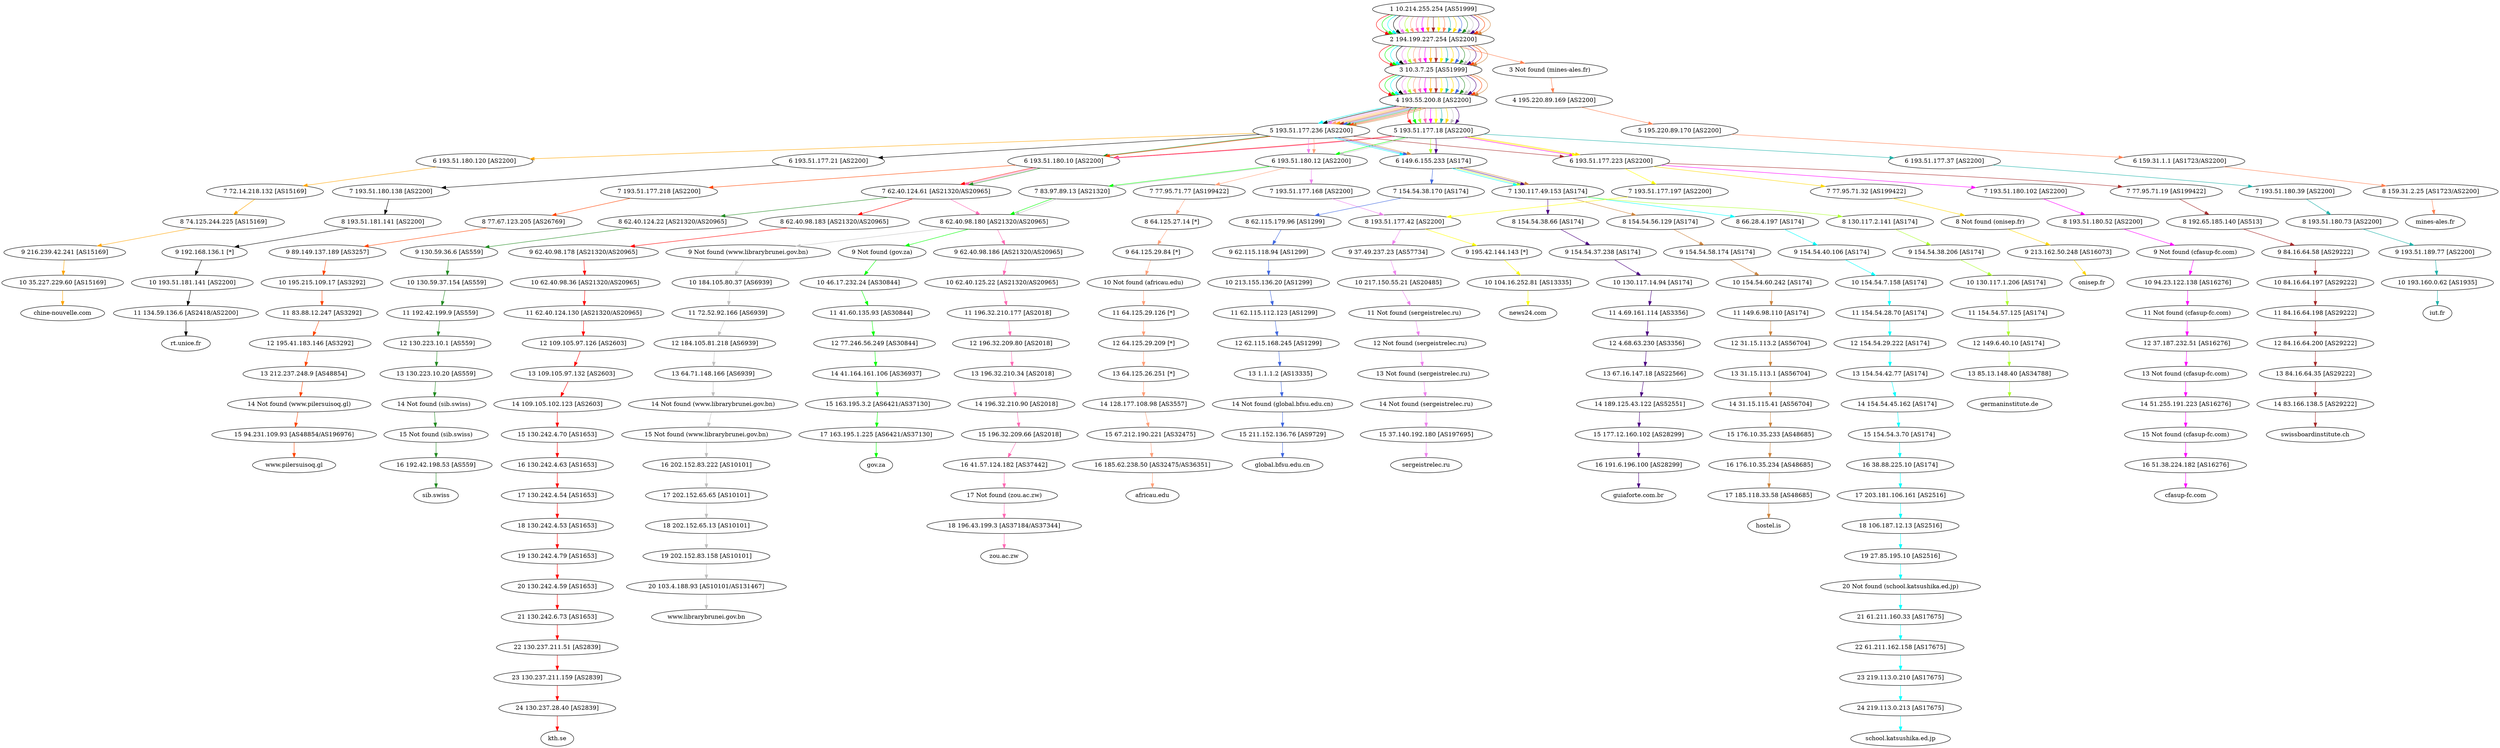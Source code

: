 digraph traceroute { 
 "1 10.214.255.254 [AS51999]"  ->  "2 194.199.227.254 [AS2200]"  ->  "3 10.3.7.25 [AS51999]"  ->  "4 193.55.200.8 [AS2200]"  ->  "5 193.51.177.18 [AS2200]"  ->  "6 193.51.180.10 [AS2200]"  ->  "7 62.40.124.61 [AS21320/AS20965]"  ->  "8 62.40.98.183 [AS21320/AS20965]"  ->  "9 62.40.98.178 [AS21320/AS20965]"  ->  "10 62.40.98.36 [AS21320/AS20965]"  ->  "11 62.40.124.130 [AS21320/AS20965]"  ->  "12 109.105.97.126 [AS2603]"  ->  "13 109.105.97.132 [AS2603]"  ->  "14 109.105.102.123 [AS2603]"  ->  "15 130.242.4.70 [AS1653]"  ->  "16 130.242.4.63 [AS1653]"  ->  "17 130.242.4.54 [AS1653]"  ->  "18 130.242.4.53 [AS1653]"  ->  "19 130.242.4.79 [AS1653]"  ->  "20 130.242.4.59 [AS1653]"  ->  "21 130.242.6.73 [AS1653]"  ->  "22 130.237.211.51 [AS2839]"  ->  "23 130.237.211.159 [AS2839]"  ->  "24 130.237.28.40 [AS2839]" -> "kth.se" [shape=box,color=red];
 "1 10.214.255.254 [AS51999]"  ->  "2 194.199.227.254 [AS2200]"  ->  "3 10.3.7.25 [AS51999]"  ->  "4 193.55.200.8 [AS2200]"  ->  "5 193.51.177.18 [AS2200]"  ->  "6 193.51.180.12 [AS2200]"  ->  "7 83.97.89.13 [AS21320]"  ->  "8 62.40.98.180 [AS21320/AS20965]" ->"9 Not found (gov.za)" ->  "10 46.17.232.24 [AS30844]"  ->  "11 41.60.135.93 [AS30844]"  ->  "12 77.246.56.249 [AS30844]"  ->  "14 41.164.161.106 [AS36937]"  ->  "15 163.195.3.2 [AS6421/AS37130]"  ->  "17 163.195.1.225 [AS6421/AS37130]" -> "gov.za" [shape=box,color=green];
 "1 10.214.255.254 [AS51999]"  ->  "2 194.199.227.254 [AS2200]"  ->  "3 10.3.7.25 [AS51999]"  ->  "4 193.55.200.8 [AS2200]"  ->  "5 193.51.177.236 [AS2200]"  ->  "6 149.6.155.233 [AS174]"  ->  "7 130.117.49.153 [AS174]"  ->  "8 66.28.4.197 [AS174]"  ->  "9 154.54.40.106 [AS174]"  ->  "10 154.54.7.158 [AS174]"  ->  "11 154.54.28.70 [AS174]"  ->  "12 154.54.29.222 [AS174]"  ->  "13 154.54.42.77 [AS174]"  ->  "14 154.54.45.162 [AS174]"  ->  "15 154.54.3.70 [AS174]"  ->  "16 38.88.225.10 [AS174]"  ->  "17 203.181.106.161 [AS2516]"  ->  "18 106.187.12.13 [AS2516]"  ->  "19 27.85.195.10 [AS2516]" ->"20 Not found (school.katsushika.ed.jp)" ->  "21 61.211.160.33 [AS17675]"  ->  "22 61.211.162.158 [AS17675]"  ->  "23 219.113.0.210 [AS17675]"  ->  "24 219.113.0.213 [AS17675]" -> "school.katsushika.ed.jp" [shape=box,color=cyan];
 "1 10.214.255.254 [AS51999]"  ->  "2 194.199.227.254 [AS2200]"  ->  "3 10.3.7.25 [AS51999]"  ->  "4 193.55.200.8 [AS2200]"  ->  "5 193.51.177.236 [AS2200]"  ->  "6 193.51.177.21 [AS2200]"  ->  "7 193.51.180.138 [AS2200]"  ->  "8 193.51.181.141 [AS2200]"  ->  "9 192.168.136.1 [*]"  ->  "10 193.51.181.141 [AS2200]"  ->  "11 134.59.136.6 [AS2418/AS2200]" -> "rt.unice.fr" [shape=box,color=black];
 "1 10.214.255.254 [AS51999]"  ->  "2 194.199.227.254 [AS2200]"  ->  "3 10.3.7.25 [AS51999]"  ->  "4 193.55.200.8 [AS2200]"  ->  "5 193.51.177.236 [AS2200]"  ->  "6 193.51.180.12 [AS2200]"  ->  "7 193.51.177.168 [AS2200]"  ->  "8 193.51.177.42 [AS2200]"  ->  "9 37.49.237.23 [AS57734]"  ->  "10 217.150.55.21 [AS20485]" ->"11 Not found (sergeistrelec.ru)"->"12 Not found (sergeistrelec.ru)"->"13 Not found (sergeistrelec.ru)"->"14 Not found (sergeistrelec.ru)" ->  "15 37.140.192.180 [AS197695]" -> "sergeistrelec.ru" [shape=box,color=violet];
 "1 10.214.255.254 [AS51999]"  ->  "2 194.199.227.254 [AS2200]"  ->  "3 10.3.7.25 [AS51999]"  ->  "4 193.55.200.8 [AS2200]"  ->  "5 193.51.177.18 [AS2200]"  ->  "6 149.6.155.233 [AS174]"  ->  "7 130.117.49.153 [AS174]"  ->  "8 130.117.2.141 [AS174]"  ->  "9 154.54.38.206 [AS174]"  ->  "10 130.117.1.206 [AS174]"  ->  "11 154.54.57.125 [AS174]"  ->  "12 149.6.40.10 [AS174]"  ->  "13 85.13.148.40 [AS34788]" -> "germaninstitute.de" [shape=box,color=greenyellow];
 "1 10.214.255.254 [AS51999]"  ->  "2 194.199.227.254 [AS2200]"  ->  "3 10.3.7.25 [AS51999]"  ->  "4 193.55.200.8 [AS2200]"  ->  "5 193.51.177.236 [AS2200]"  ->  "6 193.51.180.12 [AS2200]"  ->  "7 77.95.71.77 [AS199422]"  ->  "8 64.125.27.14 [*]"  ->  "9 64.125.29.84 [*]" ->"10 Not found (africau.edu)" ->  "11 64.125.29.126 [*]"  ->  "12 64.125.29.209 [*]"  ->  "13 64.125.26.251 [*]"  ->  "14 128.177.108.98 [AS3557]"  ->  "15 67.212.190.221 [AS32475]"  ->  "16 185.62.238.50 [AS32475/AS36351]" -> "africau.edu" [shape=box,color=lightsalmon];
 "1 10.214.255.254 [AS51999]"  ->  "2 194.199.227.254 [AS2200]"  ->  "3 10.3.7.25 [AS51999]"  ->  "4 193.55.200.8 [AS2200]"  ->  "5 193.51.177.18 [AS2200]"  ->  "6 193.51.180.10 [AS2200]"  ->  "7 62.40.124.61 [AS21320/AS20965]"  ->  "8 62.40.98.180 [AS21320/AS20965]"  ->  "9 62.40.98.186 [AS21320/AS20965]"  ->  "10 62.40.125.22 [AS21320/AS20965]"  ->  "11 196.32.210.177 [AS2018]"  ->  "12 196.32.209.80 [AS2018]"  ->  "13 196.32.210.34 [AS2018]"  ->  "14 196.32.210.90 [AS2018]"  ->  "15 196.32.209.66 [AS2018]"  ->  "16 41.57.124.182 [AS37442]" ->"17 Not found (zou.ac.zw)" ->  "18 196.43.199.3 [AS37184/AS37344]" -> "zou.ac.zw" [shape=box,color=hotpink];
 "1 10.214.255.254 [AS51999]"  ->  "2 194.199.227.254 [AS2200]"  ->  "3 10.3.7.25 [AS51999]"  ->  "4 193.55.200.8 [AS2200]"  ->  "5 193.51.177.18 [AS2200]"  ->  "6 193.51.177.223 [AS2200]"  ->  "7 193.51.180.102 [AS2200]"  ->  "8 193.51.180.52 [AS2200]" ->"9 Not found (cfasup-fc.com)" ->  "10 94.23.122.138 [AS16276]" ->"11 Not found (cfasup-fc.com)" ->  "12 37.187.232.51 [AS16276]" ->"13 Not found (cfasup-fc.com)" ->  "14 51.255.191.223 [AS16276]" ->"15 Not found (cfasup-fc.com)" ->  "16 51.38.224.182 [AS16276]" -> "cfasup-fc.com" [shape=box,color=magenta];
 "1 10.214.255.254 [AS51999]"  ->  "2 194.199.227.254 [AS2200]"  ->  "3 10.3.7.25 [AS51999]"  ->  "4 193.55.200.8 [AS2200]"  ->  "5 193.51.177.236 [AS2200]"  ->  "6 193.51.180.120 [AS2200]"  ->  "7 72.14.218.132 [AS15169]"  ->  "8 74.125.244.225 [AS15169]"  ->  "9 216.239.42.241 [AS15169]"  ->  "10 35.227.229.60 [AS15169]" -> "chine-nouvelle.com" [shape=box,color=orange];
 "1 10.214.255.254 [AS51999]"  ->  "2 194.199.227.254 [AS2200]"  ->  "3 10.3.7.25 [AS51999]"  ->  "4 193.55.200.8 [AS2200]"  ->  "5 193.51.177.236 [AS2200]"  ->  "6 193.51.177.223 [AS2200]"  ->  "7 77.95.71.19 [AS199422]"  ->  "8 192.65.185.140 [AS513]"  ->  "9 84.16.64.58 [AS29222]"  ->  "10 84.16.64.197 [AS29222]"  ->  "11 84.16.64.198 [AS29222]"  ->  "12 84.16.64.200 [AS29222]"  ->  "13 84.16.64.35 [AS29222]"  ->  "14 83.166.138.5 [AS29222]" -> "swissboardinstitute.ch" [shape=box,color=brown];
 "1 10.214.255.254 [AS51999]"  ->  "2 194.199.227.254 [AS2200]"  ->  "3 10.3.7.25 [AS51999]"  ->  "4 193.55.200.8 [AS2200]"  ->  "5 193.51.177.18 [AS2200]"  ->  "6 193.51.177.223 [AS2200]"  ->  "7 193.51.177.197 [AS2200]"  ->  "8 193.51.177.42 [AS2200]"  ->  "9 195.42.144.143 [*]"  ->  "10 104.16.252.81 [AS13335]" -> "news24.com" [shape=box,color=yellow];
 "1 10.214.255.254 [AS51999]"  ->  "2 194.199.227.254 [AS2200]" ->"3 Not found (mines-ales.fr)" ->  "4 195.220.89.169 [AS2200]"  ->  "5 195.220.89.170 [AS2200]"  ->  "6 159.31.1.1 [AS1723/AS2200]"  ->  "8 159.31.2.25 [AS1723/AS2200]" -> "mines-ales.fr" [shape=box,color=coral];
 "1 10.214.255.254 [AS51999]"  ->  "2 194.199.227.254 [AS2200]"  ->  "3 10.3.7.25 [AS51999]"  ->  "4 193.55.200.8 [AS2200]"  ->  "5 193.51.177.18 [AS2200]"  ->  "6 193.51.177.37 [AS2200]"  ->  "7 193.51.180.39 [AS2200]"  ->  "8 193.51.180.73 [AS2200]"  ->  "9 193.51.189.77 [AS2200]"  ->  "10 193.160.0.62 [AS1935]" -> "iut.fr" [shape=box,color=lightseagreen];
 "1 10.214.255.254 [AS51999]"  ->  "2 194.199.227.254 [AS2200]"  ->  "3 10.3.7.25 [AS51999]"  ->  "4 193.55.200.8 [AS2200]"  ->  "5 193.51.177.18 [AS2200]"  ->  "6 193.51.177.223 [AS2200]"  ->  "7 77.95.71.32 [AS199422]" ->"8 Not found (onisep.fr)" ->  "9 213.162.50.248 [AS16073]" -> "onisep.fr" [shape=box,color=gold];
 "1 10.214.255.254 [AS51999]"  ->  "2 194.199.227.254 [AS2200]"  ->  "3 10.3.7.25 [AS51999]"  ->  "4 193.55.200.8 [AS2200]"  ->  "5 193.51.177.236 [AS2200]"  ->  "6 149.6.155.233 [AS174]"  ->  "7 154.54.38.170 [AS174]"  ->  "8 62.115.179.96 [AS1299]"  ->  "9 62.115.118.94 [AS1299]"  ->  "10 213.155.136.20 [AS1299]"  ->  "11 62.115.112.123 [AS1299]"  ->  "12 62.115.168.245 [AS1299]"  ->  "13 1.1.1.2 [AS13335]" ->"14 Not found (global.bfsu.edu.cn)" ->  "15 211.152.136.76 [AS9729]" -> "global.bfsu.edu.cn" [shape=box,color=royalblue];
 "1 10.214.255.254 [AS51999]"  ->  "2 194.199.227.254 [AS2200]"  ->  "3 10.3.7.25 [AS51999]"  ->  "4 193.55.200.8 [AS2200]"  ->  "5 193.51.177.236 [AS2200]"  ->  "6 193.51.180.10 [AS2200]"  ->  "7 62.40.124.61 [AS21320/AS20965]"  ->  "8 62.40.124.22 [AS21320/AS20965]"  ->  "9 130.59.36.6 [AS559]"  ->  "10 130.59.37.154 [AS559]"  ->  "11 192.42.199.9 [AS559]"  ->  "12 130.223.10.1 [AS559]"  ->  "13 130.223.10.20 [AS559]" ->"14 Not found (sib.swiss)"->"15 Not found (sib.swiss)" ->  "16 192.42.198.53 [AS559]" -> "sib.swiss" [shape=box,color=forestgreen];
 "1 10.214.255.254 [AS51999]"  ->  "2 194.199.227.254 [AS2200]"  ->  "3 10.3.7.25 [AS51999]"  ->  "4 193.55.200.8 [AS2200]"  ->  "5 193.51.177.18 [AS2200]"  ->  "6 193.51.180.12 [AS2200]"  ->  "7 83.97.89.13 [AS21320]"  ->  "8 62.40.98.180 [AS21320/AS20965]" ->"9 Not found (www.librarybrunei.gov.bn)" ->  "10 184.105.80.37 [AS6939]"  ->  "11 72.52.92.166 [AS6939]"  ->  "12 184.105.81.218 [AS6939]"  ->  "13 64.71.148.166 [AS6939]" ->"14 Not found (www.librarybrunei.gov.bn)"->"15 Not found (www.librarybrunei.gov.bn)" ->  "16 202.152.83.222 [AS10101]"  ->  "17 202.152.65.65 [AS10101]"  ->  "18 202.152.65.13 [AS10101]"  ->  "19 202.152.83.158 [AS10101]"  ->  "20 103.4.188.93 [AS10101/AS131467]" -> "www.librarybrunei.gov.bn" [shape=box,color=grey];
 "1 10.214.255.254 [AS51999]"  ->  "2 194.199.227.254 [AS2200]"  ->  "3 10.3.7.25 [AS51999]"  ->  "4 193.55.200.8 [AS2200]"  ->  "5 193.51.177.18 [AS2200]"  ->  "6 149.6.155.233 [AS174]"  ->  "7 130.117.49.153 [AS174]"  ->  "8 154.54.38.66 [AS174]"  ->  "9 154.54.37.238 [AS174]"  ->  "10 130.117.14.94 [AS174]"  ->  "11 4.69.161.114 [AS3356]"  ->  "12 4.68.63.230 [AS3356]"  ->  "13 67.16.147.18 [AS22566]"  ->  "14 189.125.43.122 [AS52551]"  ->  "15 177.12.160.102 [AS28299]"  ->  "16 191.6.196.100 [AS28299]" -> "guiaforte.com.br" [shape=box,color=indigo];
 "1 10.214.255.254 [AS51999]"  ->  "2 194.199.227.254 [AS2200]"  ->  "3 10.3.7.25 [AS51999]"  ->  "4 193.55.200.8 [AS2200]"  ->  "5 193.51.177.236 [AS2200]"  ->  "6 193.51.180.10 [AS2200]"  ->  "7 193.51.177.218 [AS2200]"  ->  "8 77.67.123.205 [AS26769]"  ->  "9 89.149.137.189 [AS3257]"  ->  "10 195.215.109.17 [AS3292]"  ->  "11 83.88.12.247 [AS3292]"  ->  "12 195.41.183.146 [AS3292]"  ->  "13 212.237.248.9 [AS48854]" ->"14 Not found (www.pilersuisoq.gl)" ->  "15 94.231.109.93 [AS48854/AS196976]" -> "www.pilersuisoq.gl" [shape=box,color=orangered];
 "1 10.214.255.254 [AS51999]"  ->  "2 194.199.227.254 [AS2200]"  ->  "3 10.3.7.25 [AS51999]"  ->  "4 193.55.200.8 [AS2200]"  ->  "5 193.51.177.236 [AS2200]"  ->  "6 149.6.155.233 [AS174]"  ->  "7 130.117.49.153 [AS174]"  ->  "8 154.54.56.129 [AS174]"  ->  "9 154.54.58.174 [AS174]"  ->  "10 154.54.60.242 [AS174]"  ->  "11 149.6.98.110 [AS174]"  ->  "12 31.15.113.2 [AS56704]"  ->  "13 31.15.113.1 [AS56704]"  ->  "14 31.15.115.41 [AS56704]"  ->  "15 176.10.35.233 [AS48685]"  ->  "16 176.10.35.234 [AS48685]"  ->  "17 185.118.33.58 [AS48685]" -> "hostel.is" [shape=box,color=peru];
}
